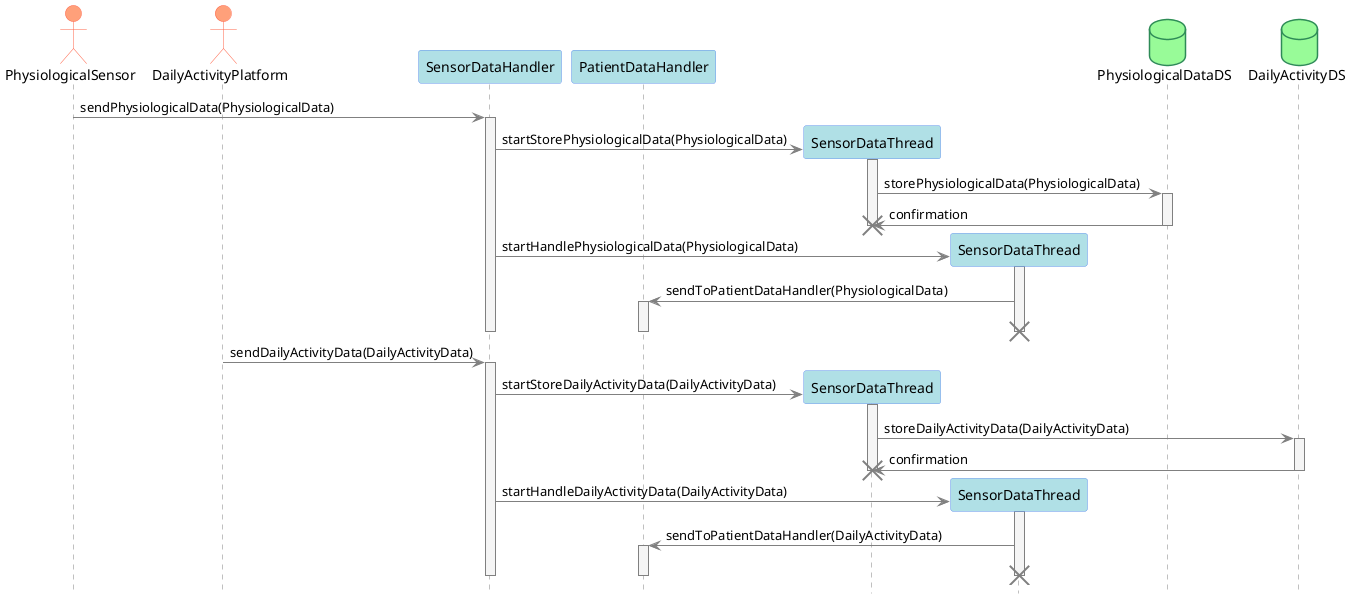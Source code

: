 @startuml sensors_data_handler

skinparam sequence {
  ArrowColor Gray
  LifeLineBorderColor Gray
  LifeLineBackgroundColor WhiteSmoke

  ActorBorderColor Tomato
  ActorBackgroundColor LightSalmon

  ParticipantBackgroundColor PowderBlue
  ParticipantBorderColor CornflowerBlue
}
skinparam DatabaseBorderColor SeaGreen
skinparam DatabaseBackgroundColor PaleGreen

hide footbox

actor PhysiologicalSensor as PS
actor DailyActivityPlatform as DAP
participant SensorDataHandler as SDH
participant PatientDataHandler as PDH
participant SensorDataThread as SDT1
participant SensorDataThread as SDT2
database PhysiologicalDataDS
database DailyActivityDS


PS -> SDH : sendPhysiologicalData(PhysiologicalData)
activate SDH

SDH -> SDT1 ** : startStorePhysiologicalData(PhysiologicalData)
activate SDT1
SDT1 -> PhysiologicalDataDS ++ : storePhysiologicalData(PhysiologicalData)
SDT1 <- PhysiologicalDataDS -- : confirmation

destroy SDT1

SDH -> SDT2 ** : startHandlePhysiologicalData(PhysiologicalData)
activate SDT2
SDT2 -> PDH ++ : sendToPatientDataHandler(PhysiologicalData)
destroy SDT2
deactivate PDH
deactivate SDH

DAP -> SDH : sendDailyActivityData(DailyActivityData)
activate SDH

SDH -> SDT1 ** : startStoreDailyActivityData(DailyActivityData)
activate SDT1
SDT1 -> DailyActivityDS ++ : storeDailyActivityData(DailyActivityData)
SDT1 <- DailyActivityDS -- : confirmation

destroy SDT1

SDH -> SDT2 ** : startHandleDailyActivityData(DailyActivityData)
activate SDT2
SDT2 -> PDH ++ : sendToPatientDataHandler(DailyActivityData)
destroy SDT2
deactivate PDH
deactivate SDH
